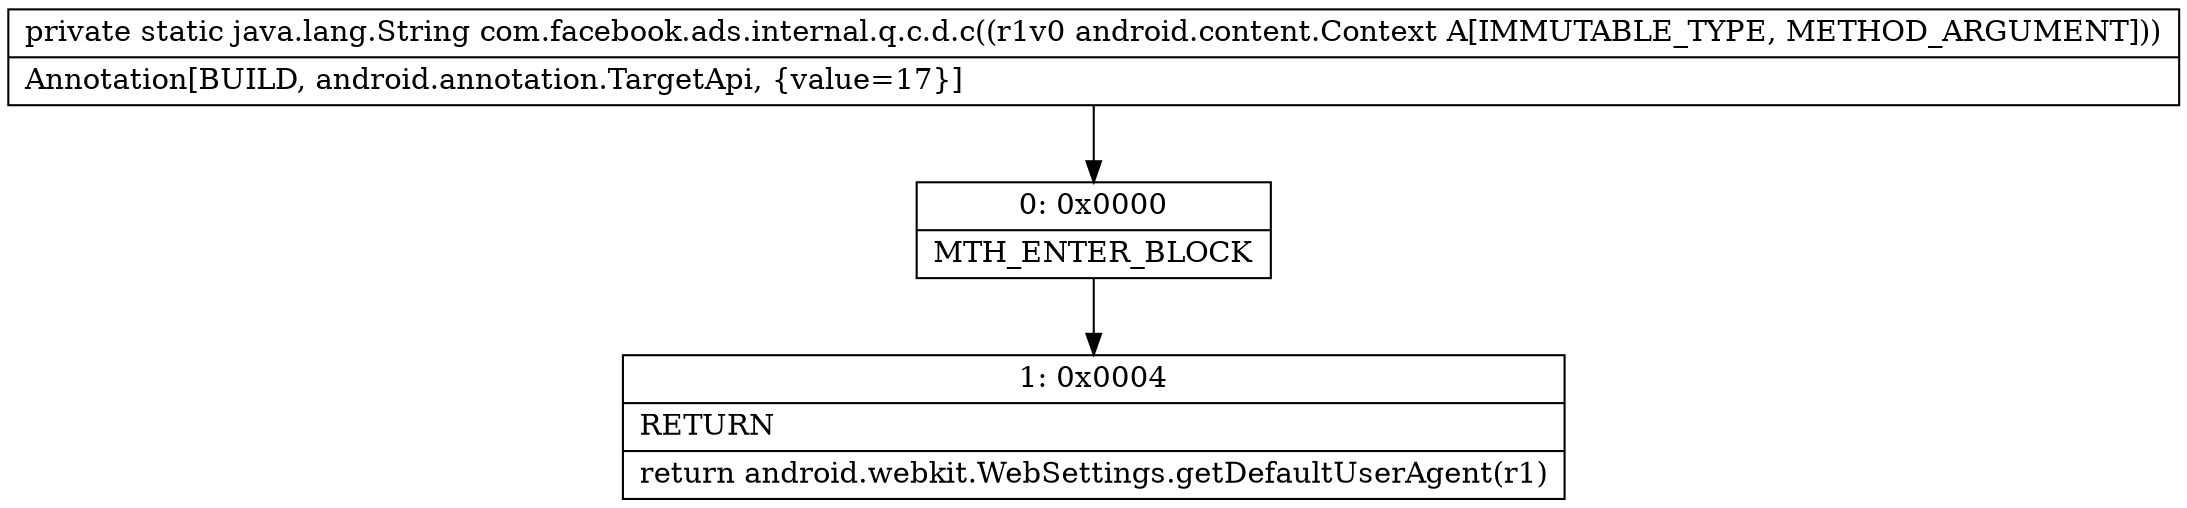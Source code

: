digraph "CFG forcom.facebook.ads.internal.q.c.d.c(Landroid\/content\/Context;)Ljava\/lang\/String;" {
Node_0 [shape=record,label="{0\:\ 0x0000|MTH_ENTER_BLOCK\l}"];
Node_1 [shape=record,label="{1\:\ 0x0004|RETURN\l|return android.webkit.WebSettings.getDefaultUserAgent(r1)\l}"];
MethodNode[shape=record,label="{private static java.lang.String com.facebook.ads.internal.q.c.d.c((r1v0 android.content.Context A[IMMUTABLE_TYPE, METHOD_ARGUMENT]))  | Annotation[BUILD, android.annotation.TargetApi, \{value=17\}]\l}"];
MethodNode -> Node_0;
Node_0 -> Node_1;
}

